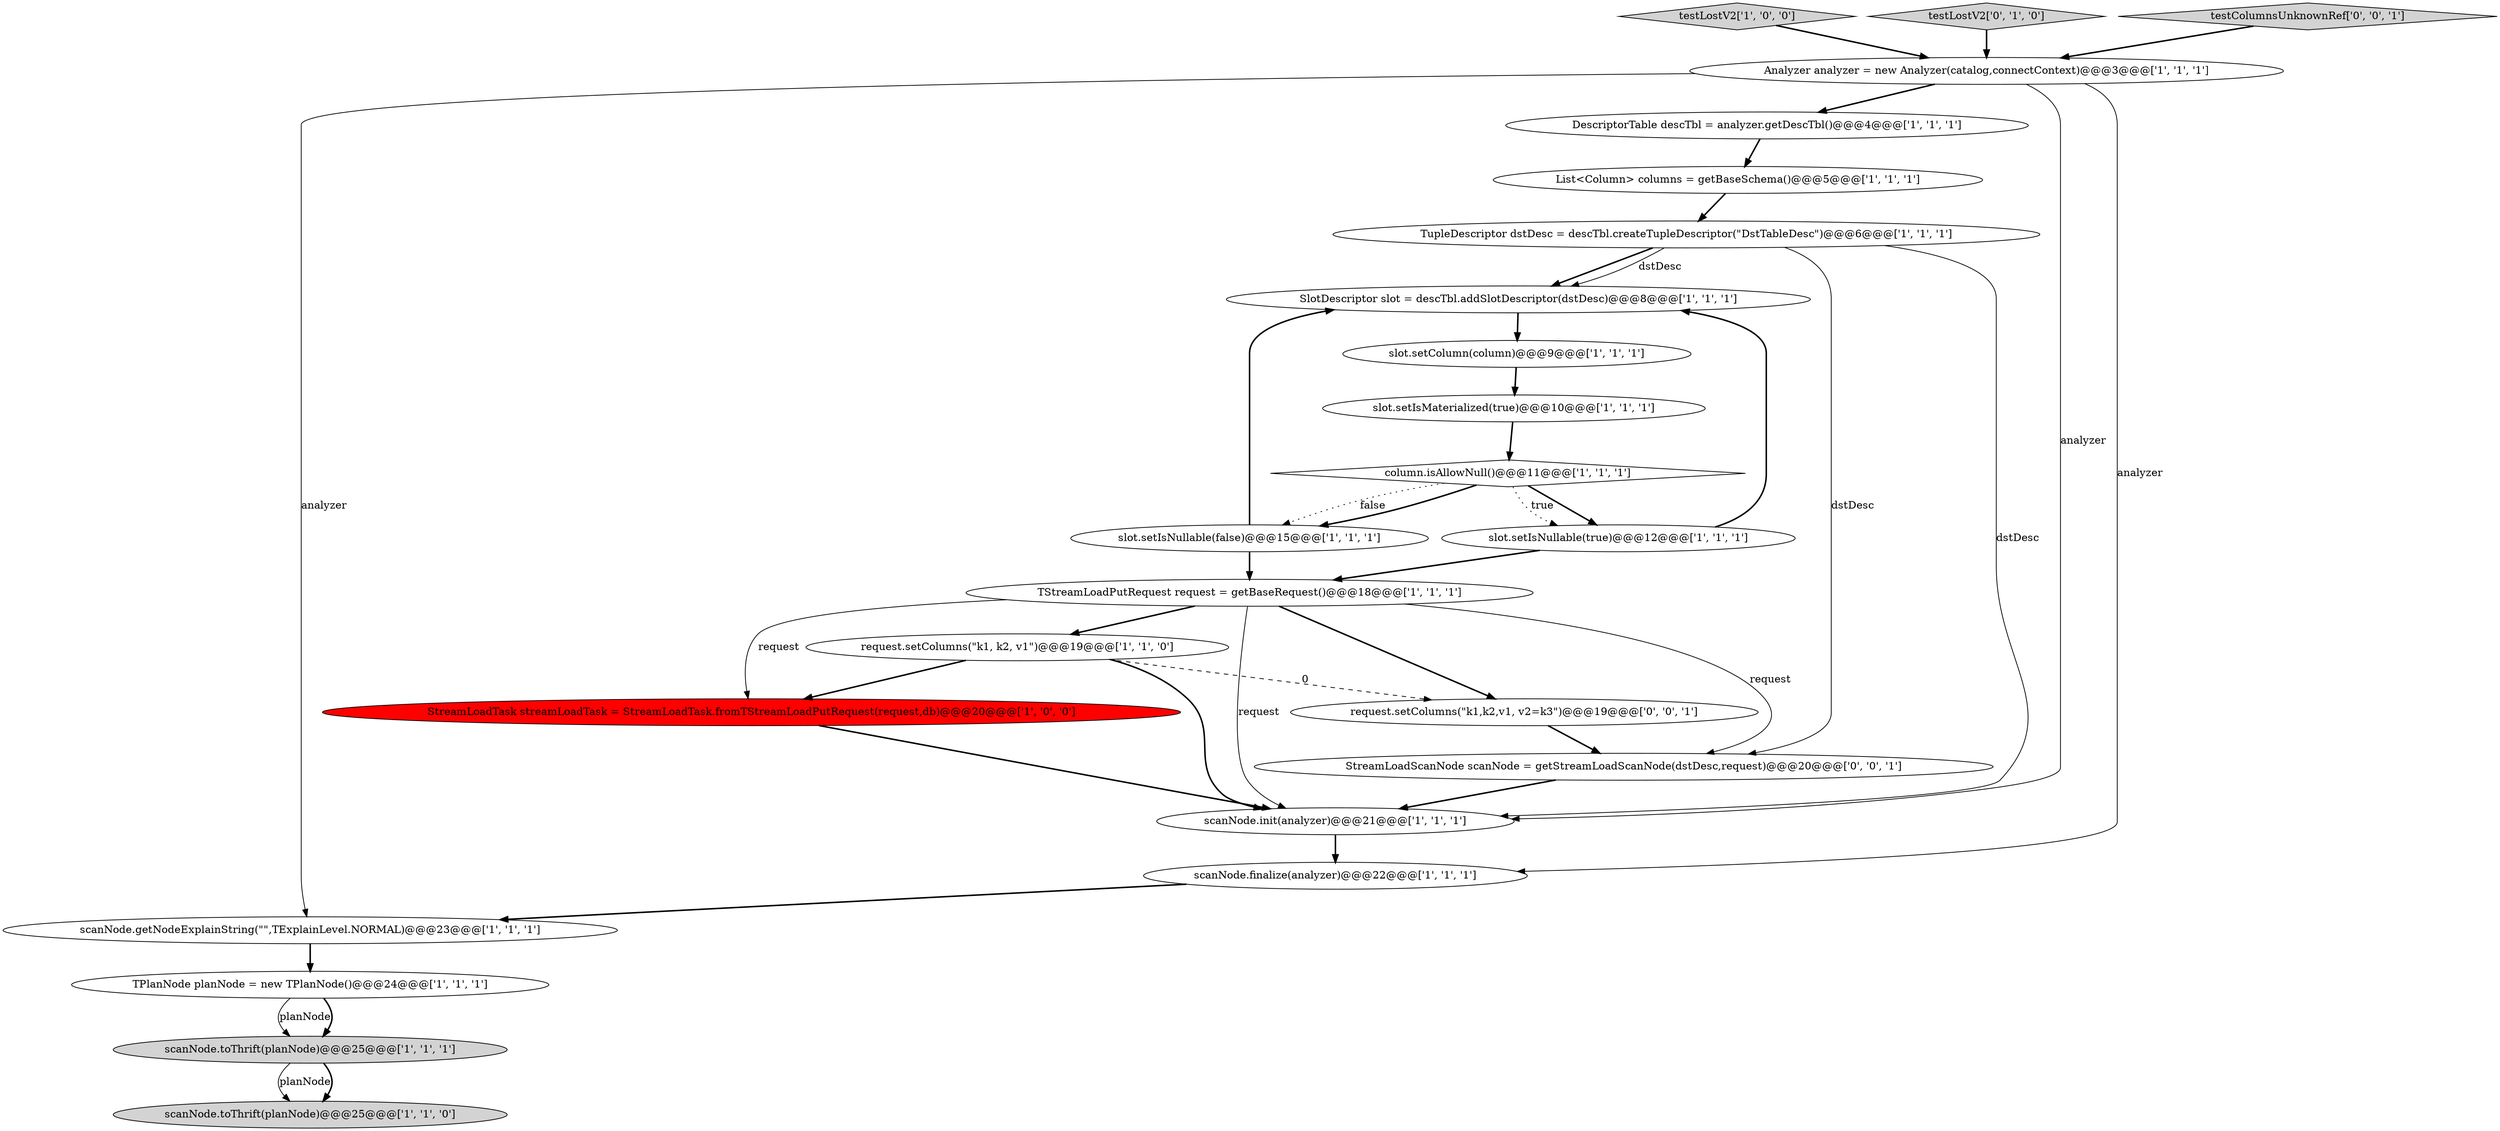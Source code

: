 digraph {
9 [style = filled, label = "scanNode.toThrift(planNode)@@@25@@@['1', '1', '1']", fillcolor = lightgray, shape = ellipse image = "AAA0AAABBB1BBB"];
0 [style = filled, label = "SlotDescriptor slot = descTbl.addSlotDescriptor(dstDesc)@@@8@@@['1', '1', '1']", fillcolor = white, shape = ellipse image = "AAA0AAABBB1BBB"];
13 [style = filled, label = "StreamLoadTask streamLoadTask = StreamLoadTask.fromTStreamLoadPutRequest(request,db)@@@20@@@['1', '0', '0']", fillcolor = red, shape = ellipse image = "AAA1AAABBB1BBB"];
8 [style = filled, label = "request.setColumns(\"k1, k2, v1\")@@@19@@@['1', '1', '0']", fillcolor = white, shape = ellipse image = "AAA0AAABBB1BBB"];
6 [style = filled, label = "List<Column> columns = getBaseSchema()@@@5@@@['1', '1', '1']", fillcolor = white, shape = ellipse image = "AAA0AAABBB1BBB"];
1 [style = filled, label = "TupleDescriptor dstDesc = descTbl.createTupleDescriptor(\"DstTableDesc\")@@@6@@@['1', '1', '1']", fillcolor = white, shape = ellipse image = "AAA0AAABBB1BBB"];
18 [style = filled, label = "TPlanNode planNode = new TPlanNode()@@@24@@@['1', '1', '1']", fillcolor = white, shape = ellipse image = "AAA0AAABBB1BBB"];
14 [style = filled, label = "scanNode.getNodeExplainString(\"\",TExplainLevel.NORMAL)@@@23@@@['1', '1', '1']", fillcolor = white, shape = ellipse image = "AAA0AAABBB1BBB"];
10 [style = filled, label = "testLostV2['1', '0', '0']", fillcolor = lightgray, shape = diamond image = "AAA0AAABBB1BBB"];
2 [style = filled, label = "slot.setIsNullable(true)@@@12@@@['1', '1', '1']", fillcolor = white, shape = ellipse image = "AAA0AAABBB1BBB"];
16 [style = filled, label = "scanNode.toThrift(planNode)@@@25@@@['1', '1', '0']", fillcolor = lightgray, shape = ellipse image = "AAA0AAABBB1BBB"];
20 [style = filled, label = "testLostV2['0', '1', '0']", fillcolor = lightgray, shape = diamond image = "AAA0AAABBB2BBB"];
12 [style = filled, label = "slot.setIsMaterialized(true)@@@10@@@['1', '1', '1']", fillcolor = white, shape = ellipse image = "AAA0AAABBB1BBB"];
17 [style = filled, label = "slot.setColumn(column)@@@9@@@['1', '1', '1']", fillcolor = white, shape = ellipse image = "AAA0AAABBB1BBB"];
3 [style = filled, label = "Analyzer analyzer = new Analyzer(catalog,connectContext)@@@3@@@['1', '1', '1']", fillcolor = white, shape = ellipse image = "AAA0AAABBB1BBB"];
19 [style = filled, label = "scanNode.init(analyzer)@@@21@@@['1', '1', '1']", fillcolor = white, shape = ellipse image = "AAA0AAABBB1BBB"];
22 [style = filled, label = "StreamLoadScanNode scanNode = getStreamLoadScanNode(dstDesc,request)@@@20@@@['0', '0', '1']", fillcolor = white, shape = ellipse image = "AAA0AAABBB3BBB"];
23 [style = filled, label = "request.setColumns(\"k1,k2,v1, v2=k3\")@@@19@@@['0', '0', '1']", fillcolor = white, shape = ellipse image = "AAA0AAABBB3BBB"];
11 [style = filled, label = "slot.setIsNullable(false)@@@15@@@['1', '1', '1']", fillcolor = white, shape = ellipse image = "AAA0AAABBB1BBB"];
21 [style = filled, label = "testColumnsUnknownRef['0', '0', '1']", fillcolor = lightgray, shape = diamond image = "AAA0AAABBB3BBB"];
4 [style = filled, label = "scanNode.finalize(analyzer)@@@22@@@['1', '1', '1']", fillcolor = white, shape = ellipse image = "AAA0AAABBB1BBB"];
5 [style = filled, label = "DescriptorTable descTbl = analyzer.getDescTbl()@@@4@@@['1', '1', '1']", fillcolor = white, shape = ellipse image = "AAA0AAABBB1BBB"];
7 [style = filled, label = "TStreamLoadPutRequest request = getBaseRequest()@@@18@@@['1', '1', '1']", fillcolor = white, shape = ellipse image = "AAA0AAABBB1BBB"];
15 [style = filled, label = "column.isAllowNull()@@@11@@@['1', '1', '1']", fillcolor = white, shape = diamond image = "AAA0AAABBB1BBB"];
3->14 [style = solid, label="analyzer"];
1->22 [style = solid, label="dstDesc"];
18->9 [style = solid, label="planNode"];
7->22 [style = solid, label="request"];
15->2 [style = bold, label=""];
4->14 [style = bold, label=""];
22->19 [style = bold, label=""];
0->17 [style = bold, label=""];
8->19 [style = bold, label=""];
7->13 [style = solid, label="request"];
15->2 [style = dotted, label="true"];
8->23 [style = dashed, label="0"];
12->15 [style = bold, label=""];
3->4 [style = solid, label="analyzer"];
10->3 [style = bold, label=""];
20->3 [style = bold, label=""];
1->0 [style = bold, label=""];
7->8 [style = bold, label=""];
9->16 [style = solid, label="planNode"];
9->16 [style = bold, label=""];
6->1 [style = bold, label=""];
3->5 [style = bold, label=""];
17->12 [style = bold, label=""];
2->0 [style = bold, label=""];
11->0 [style = bold, label=""];
13->19 [style = bold, label=""];
23->22 [style = bold, label=""];
5->6 [style = bold, label=""];
15->11 [style = bold, label=""];
1->0 [style = solid, label="dstDesc"];
15->11 [style = dotted, label="false"];
7->23 [style = bold, label=""];
18->9 [style = bold, label=""];
1->19 [style = solid, label="dstDesc"];
3->19 [style = solid, label="analyzer"];
14->18 [style = bold, label=""];
19->4 [style = bold, label=""];
2->7 [style = bold, label=""];
7->19 [style = solid, label="request"];
11->7 [style = bold, label=""];
8->13 [style = bold, label=""];
21->3 [style = bold, label=""];
}
